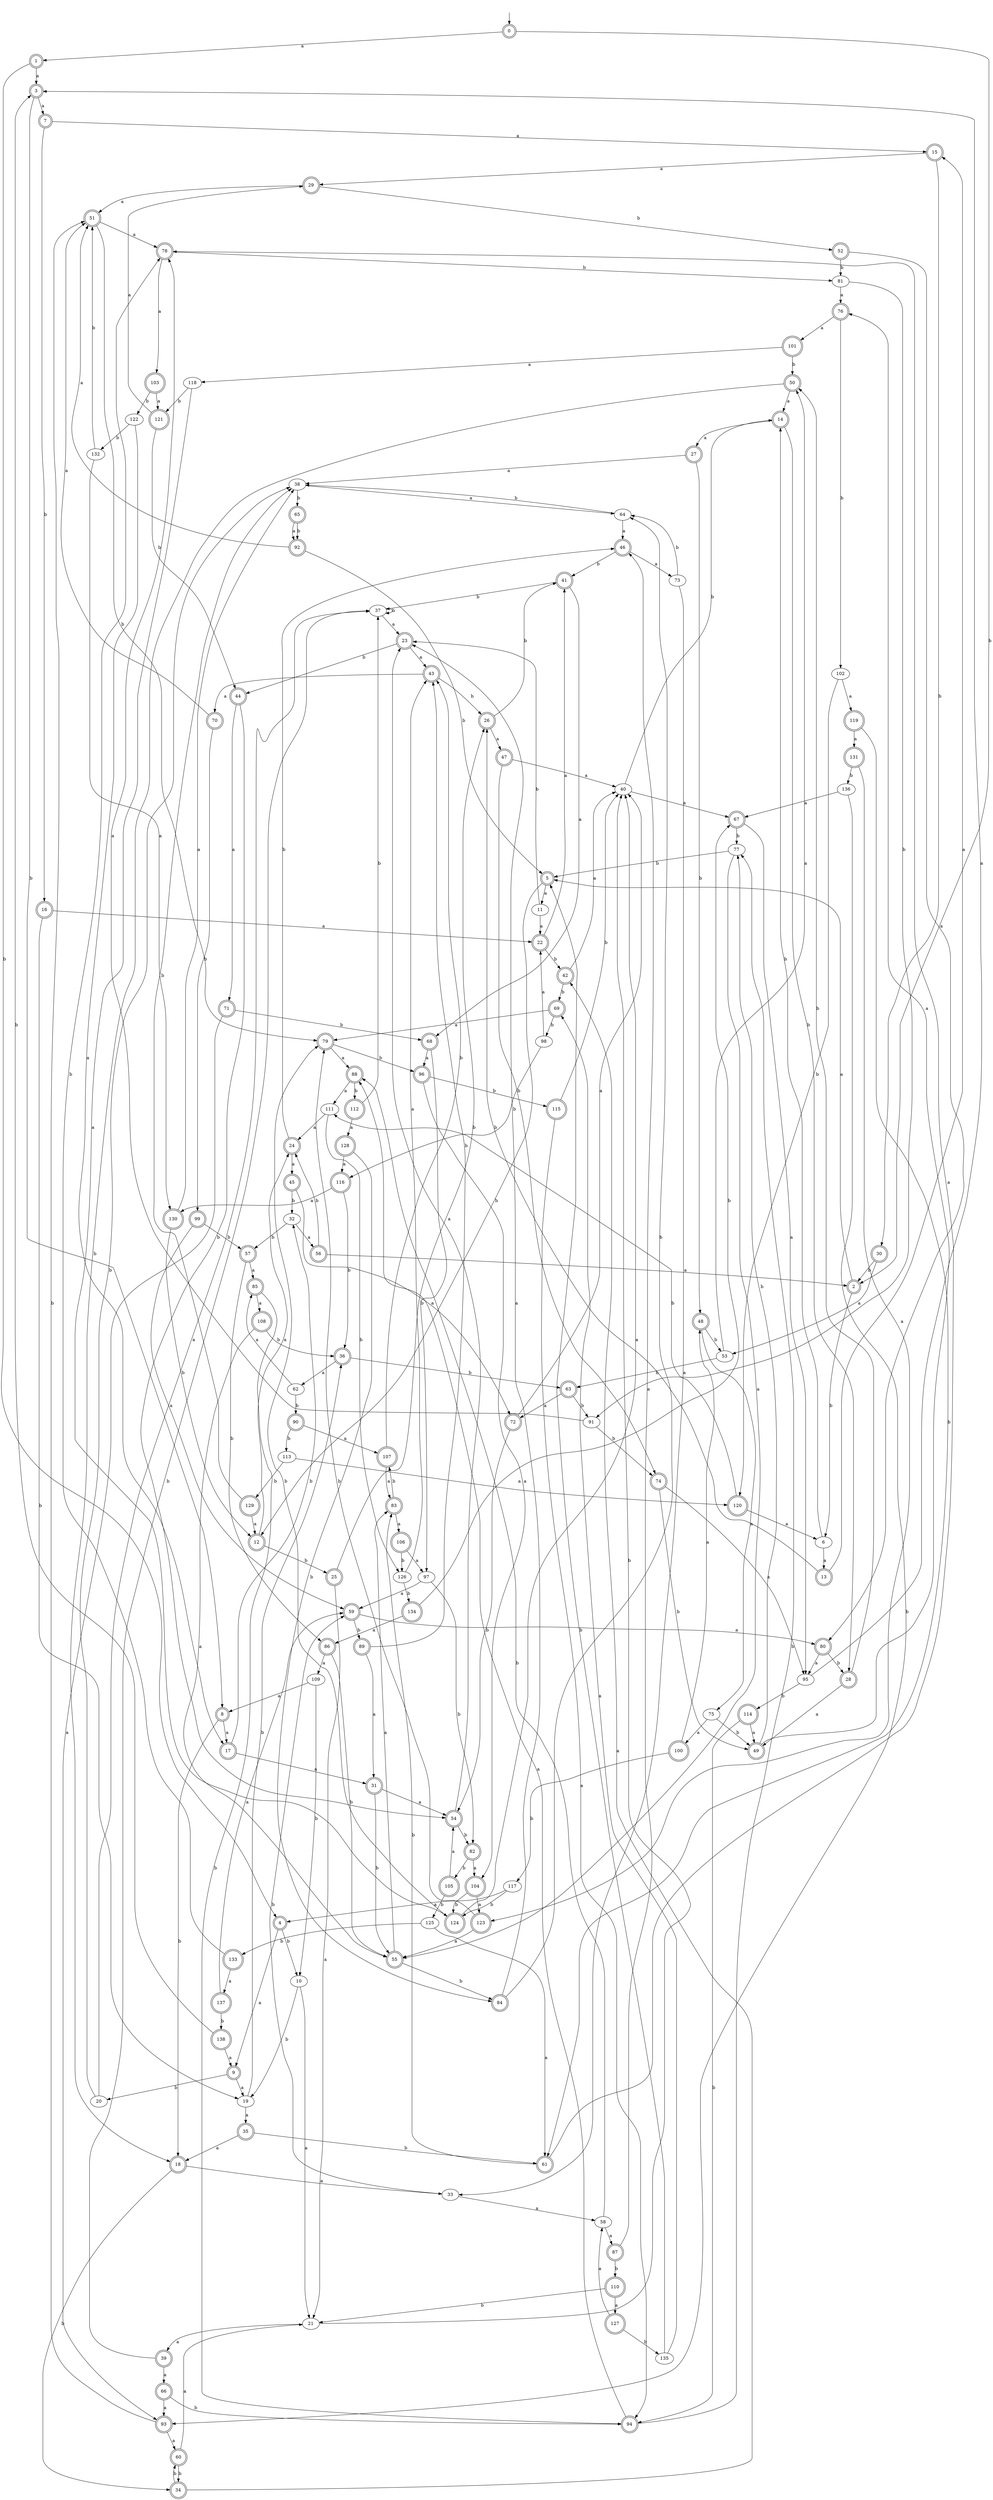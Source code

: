 digraph RandomDFA {
  __start0 [label="", shape=none];
  __start0 -> 0 [label=""];
  0 [shape=circle] [shape=doublecircle]
  0 -> 1 [label="a"]
  0 -> 2 [label="b"]
  1 [shape=doublecircle]
  1 -> 3 [label="a"]
  1 -> 4 [label="b"]
  2 [shape=doublecircle]
  2 -> 5 [label="a"]
  2 -> 6 [label="b"]
  3 [shape=doublecircle]
  3 -> 7 [label="a"]
  3 -> 8 [label="b"]
  4 [shape=doublecircle]
  4 -> 9 [label="a"]
  4 -> 10 [label="b"]
  5 [shape=doublecircle]
  5 -> 11 [label="a"]
  5 -> 12 [label="b"]
  6
  6 -> 13 [label="a"]
  6 -> 14 [label="b"]
  7 [shape=doublecircle]
  7 -> 15 [label="a"]
  7 -> 16 [label="b"]
  8 [shape=doublecircle]
  8 -> 17 [label="a"]
  8 -> 18 [label="b"]
  9 [shape=doublecircle]
  9 -> 19 [label="a"]
  9 -> 20 [label="b"]
  10
  10 -> 21 [label="a"]
  10 -> 19 [label="b"]
  11
  11 -> 22 [label="a"]
  11 -> 23 [label="b"]
  12 [shape=doublecircle]
  12 -> 24 [label="a"]
  12 -> 25 [label="b"]
  13 [shape=doublecircle]
  13 -> 15 [label="a"]
  13 -> 26 [label="b"]
  14 [shape=doublecircle]
  14 -> 27 [label="a"]
  14 -> 28 [label="b"]
  15 [shape=doublecircle]
  15 -> 29 [label="a"]
  15 -> 30 [label="b"]
  16 [shape=doublecircle]
  16 -> 22 [label="a"]
  16 -> 19 [label="b"]
  17 [shape=doublecircle]
  17 -> 31 [label="a"]
  17 -> 32 [label="b"]
  18 [shape=doublecircle]
  18 -> 33 [label="a"]
  18 -> 34 [label="b"]
  19
  19 -> 35 [label="a"]
  19 -> 36 [label="b"]
  20
  20 -> 37 [label="a"]
  20 -> 38 [label="b"]
  21
  21 -> 39 [label="a"]
  21 -> 40 [label="b"]
  22 [shape=doublecircle]
  22 -> 41 [label="a"]
  22 -> 42 [label="b"]
  23 [shape=doublecircle]
  23 -> 43 [label="a"]
  23 -> 44 [label="b"]
  24 [shape=doublecircle]
  24 -> 45 [label="a"]
  24 -> 46 [label="b"]
  25 [shape=doublecircle]
  25 -> 21 [label="a"]
  25 -> 26 [label="b"]
  26 [shape=doublecircle]
  26 -> 47 [label="a"]
  26 -> 41 [label="b"]
  27 [shape=doublecircle]
  27 -> 38 [label="a"]
  27 -> 48 [label="b"]
  28 [shape=doublecircle]
  28 -> 49 [label="a"]
  28 -> 50 [label="b"]
  29 [shape=doublecircle]
  29 -> 51 [label="a"]
  29 -> 52 [label="b"]
  30 [shape=doublecircle]
  30 -> 53 [label="a"]
  30 -> 2 [label="b"]
  31 [shape=doublecircle]
  31 -> 54 [label="a"]
  31 -> 55 [label="b"]
  32
  32 -> 56 [label="a"]
  32 -> 57 [label="b"]
  33
  33 -> 58 [label="a"]
  33 -> 59 [label="b"]
  34 [shape=doublecircle]
  34 -> 42 [label="a"]
  34 -> 60 [label="b"]
  35 [shape=doublecircle]
  35 -> 18 [label="a"]
  35 -> 61 [label="b"]
  36 [shape=doublecircle]
  36 -> 62 [label="a"]
  36 -> 63 [label="b"]
  37
  37 -> 23 [label="a"]
  37 -> 37 [label="b"]
  38
  38 -> 64 [label="a"]
  38 -> 65 [label="b"]
  39 [shape=doublecircle]
  39 -> 66 [label="a"]
  39 -> 37 [label="b"]
  40
  40 -> 67 [label="a"]
  40 -> 14 [label="b"]
  41 [shape=doublecircle]
  41 -> 68 [label="a"]
  41 -> 37 [label="b"]
  42 [shape=doublecircle]
  42 -> 40 [label="a"]
  42 -> 69 [label="b"]
  43 [shape=doublecircle]
  43 -> 70 [label="a"]
  43 -> 26 [label="b"]
  44 [shape=doublecircle]
  44 -> 71 [label="a"]
  44 -> 54 [label="b"]
  45 [shape=doublecircle]
  45 -> 72 [label="a"]
  45 -> 32 [label="b"]
  46 [shape=doublecircle]
  46 -> 73 [label="a"]
  46 -> 41 [label="b"]
  47 [shape=doublecircle]
  47 -> 40 [label="a"]
  47 -> 74 [label="b"]
  48 [shape=doublecircle]
  48 -> 75 [label="a"]
  48 -> 53 [label="b"]
  49 [shape=doublecircle]
  49 -> 76 [label="a"]
  49 -> 77 [label="b"]
  50 [shape=doublecircle]
  50 -> 14 [label="a"]
  50 -> 18 [label="b"]
  51 [shape=doublecircle]
  51 -> 78 [label="a"]
  51 -> 79 [label="b"]
  52 [shape=doublecircle]
  52 -> 80 [label="a"]
  52 -> 81 [label="b"]
  53
  53 -> 50 [label="a"]
  53 -> 63 [label="b"]
  54 [shape=doublecircle]
  54 -> 23 [label="a"]
  54 -> 82 [label="b"]
  55 [shape=doublecircle]
  55 -> 83 [label="a"]
  55 -> 84 [label="b"]
  56 [shape=doublecircle]
  56 -> 2 [label="a"]
  56 -> 24 [label="b"]
  57 [shape=doublecircle]
  57 -> 85 [label="a"]
  57 -> 86 [label="b"]
  58
  58 -> 87 [label="a"]
  58 -> 88 [label="b"]
  59 [shape=doublecircle]
  59 -> 80 [label="a"]
  59 -> 89 [label="b"]
  60 [shape=doublecircle]
  60 -> 21 [label="a"]
  60 -> 34 [label="b"]
  61 [shape=doublecircle]
  61 -> 78 [label="a"]
  61 -> 83 [label="b"]
  62
  62 -> 85 [label="a"]
  62 -> 90 [label="b"]
  63 [shape=doublecircle]
  63 -> 72 [label="a"]
  63 -> 91 [label="b"]
  64
  64 -> 46 [label="a"]
  64 -> 38 [label="b"]
  65 [shape=doublecircle]
  65 -> 92 [label="a"]
  65 -> 92 [label="b"]
  66 [shape=doublecircle]
  66 -> 93 [label="a"]
  66 -> 94 [label="b"]
  67 [shape=doublecircle]
  67 -> 95 [label="a"]
  67 -> 77 [label="b"]
  68 [shape=doublecircle]
  68 -> 96 [label="a"]
  68 -> 97 [label="b"]
  69 [shape=doublecircle]
  69 -> 79 [label="a"]
  69 -> 98 [label="b"]
  70 [shape=doublecircle]
  70 -> 51 [label="a"]
  70 -> 99 [label="b"]
  71 [shape=doublecircle]
  71 -> 93 [label="a"]
  71 -> 68 [label="b"]
  72 [shape=doublecircle]
  72 -> 40 [label="a"]
  72 -> 54 [label="b"]
  73
  73 -> 33 [label="a"]
  73 -> 64 [label="b"]
  74 [shape=doublecircle]
  74 -> 95 [label="a"]
  74 -> 49 [label="b"]
  75
  75 -> 100 [label="a"]
  75 -> 49 [label="b"]
  76 [shape=doublecircle]
  76 -> 101 [label="a"]
  76 -> 102 [label="b"]
  77
  77 -> 55 [label="a"]
  77 -> 5 [label="b"]
  78 [shape=doublecircle]
  78 -> 103 [label="a"]
  78 -> 81 [label="b"]
  79 [shape=doublecircle]
  79 -> 88 [label="a"]
  79 -> 96 [label="b"]
  80 [shape=doublecircle]
  80 -> 95 [label="a"]
  80 -> 28 [label="b"]
  81
  81 -> 76 [label="a"]
  81 -> 91 [label="b"]
  82 [shape=doublecircle]
  82 -> 104 [label="a"]
  82 -> 105 [label="b"]
  83 [shape=doublecircle]
  83 -> 106 [label="a"]
  83 -> 107 [label="b"]
  84 [shape=doublecircle]
  84 -> 23 [label="a"]
  84 -> 64 [label="b"]
  85 [shape=doublecircle]
  85 -> 108 [label="a"]
  85 -> 94 [label="b"]
  86 [shape=doublecircle]
  86 -> 109 [label="a"]
  86 -> 55 [label="b"]
  87 [shape=doublecircle]
  87 -> 46 [label="a"]
  87 -> 110 [label="b"]
  88 [shape=doublecircle]
  88 -> 111 [label="a"]
  88 -> 112 [label="b"]
  89 [shape=doublecircle]
  89 -> 31 [label="a"]
  89 -> 43 [label="b"]
  90 [shape=doublecircle]
  90 -> 107 [label="a"]
  90 -> 113 [label="b"]
  91
  91 -> 78 [label="a"]
  91 -> 74 [label="b"]
  92 [shape=doublecircle]
  92 -> 51 [label="a"]
  92 -> 5 [label="b"]
  93 [shape=doublecircle]
  93 -> 60 [label="a"]
  93 -> 51 [label="b"]
  94 [shape=doublecircle]
  94 -> 88 [label="a"]
  94 -> 77 [label="b"]
  95
  95 -> 3 [label="a"]
  95 -> 114 [label="b"]
  96 [shape=doublecircle]
  96 -> 104 [label="a"]
  96 -> 115 [label="b"]
  97
  97 -> 59 [label="a"]
  97 -> 82 [label="b"]
  98
  98 -> 22 [label="a"]
  98 -> 116 [label="b"]
  99 [shape=doublecircle]
  99 -> 59 [label="a"]
  99 -> 57 [label="b"]
  100 [shape=doublecircle]
  100 -> 48 [label="a"]
  100 -> 117 [label="b"]
  101 [shape=doublecircle]
  101 -> 118 [label="a"]
  101 -> 50 [label="b"]
  102
  102 -> 119 [label="a"]
  102 -> 120 [label="b"]
  103 [shape=doublecircle]
  103 -> 121 [label="a"]
  103 -> 122 [label="b"]
  104 [shape=doublecircle]
  104 -> 123 [label="a"]
  104 -> 124 [label="b"]
  105 [shape=doublecircle]
  105 -> 54 [label="a"]
  105 -> 125 [label="b"]
  106 [shape=doublecircle]
  106 -> 97 [label="a"]
  106 -> 126 [label="b"]
  107 [shape=doublecircle]
  107 -> 83 [label="a"]
  107 -> 43 [label="b"]
  108 [shape=doublecircle]
  108 -> 55 [label="a"]
  108 -> 36 [label="b"]
  109
  109 -> 8 [label="a"]
  109 -> 10 [label="b"]
  110 [shape=doublecircle]
  110 -> 127 [label="a"]
  110 -> 21 [label="b"]
  111
  111 -> 24 [label="a"]
  111 -> 126 [label="b"]
  112 [shape=doublecircle]
  112 -> 128 [label="a"]
  112 -> 37 [label="b"]
  113
  113 -> 120 [label="a"]
  113 -> 129 [label="b"]
  114 [shape=doublecircle]
  114 -> 49 [label="a"]
  114 -> 94 [label="b"]
  115 [shape=doublecircle]
  115 -> 94 [label="a"]
  115 -> 40 [label="b"]
  116 [shape=doublecircle]
  116 -> 130 [label="a"]
  116 -> 36 [label="b"]
  117
  117 -> 4 [label="a"]
  117 -> 124 [label="b"]
  118
  118 -> 124 [label="a"]
  118 -> 121 [label="b"]
  119 [shape=doublecircle]
  119 -> 131 [label="a"]
  119 -> 61 [label="b"]
  120 [shape=doublecircle]
  120 -> 6 [label="a"]
  120 -> 111 [label="b"]
  121 [shape=doublecircle]
  121 -> 29 [label="a"]
  121 -> 44 [label="b"]
  122
  122 -> 17 [label="a"]
  122 -> 132 [label="b"]
  123 [shape=doublecircle]
  123 -> 55 [label="a"]
  123 -> 79 [label="b"]
  124 [shape=doublecircle]
  124 -> 40 [label="a"]
  124 -> 79 [label="b"]
  125
  125 -> 61 [label="a"]
  125 -> 133 [label="b"]
  126
  126 -> 43 [label="a"]
  126 -> 134 [label="b"]
  127 [shape=doublecircle]
  127 -> 58 [label="a"]
  127 -> 135 [label="b"]
  128 [shape=doublecircle]
  128 -> 116 [label="a"]
  128 -> 84 [label="b"]
  129 [shape=doublecircle]
  129 -> 12 [label="a"]
  129 -> 38 [label="b"]
  130 [shape=doublecircle]
  130 -> 38 [label="a"]
  130 -> 12 [label="b"]
  131 [shape=doublecircle]
  131 -> 123 [label="a"]
  131 -> 136 [label="b"]
  132
  132 -> 130 [label="a"]
  132 -> 51 [label="b"]
  133 [shape=doublecircle]
  133 -> 137 [label="a"]
  133 -> 78 [label="b"]
  134 [shape=doublecircle]
  134 -> 86 [label="a"]
  134 -> 67 [label="b"]
  135
  135 -> 69 [label="a"]
  135 -> 5 [label="b"]
  136
  136 -> 67 [label="a"]
  136 -> 93 [label="b"]
  137 [shape=doublecircle]
  137 -> 59 [label="a"]
  137 -> 138 [label="b"]
  138 [shape=doublecircle]
  138 -> 9 [label="a"]
  138 -> 3 [label="b"]
}
